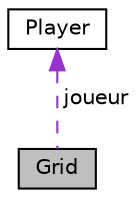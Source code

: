digraph "Grid"
{
 // LATEX_PDF_SIZE
  edge [fontname="Helvetica",fontsize="10",labelfontname="Helvetica",labelfontsize="10"];
  node [fontname="Helvetica",fontsize="10",shape=record];
  Node1 [label="Grid",height=0.2,width=0.4,color="black", fillcolor="grey75", style="filled", fontcolor="black",tooltip="Cette structure contient les informations concernant la grille du jeu et son contenu."];
  Node2 -> Node1 [dir="back",color="darkorchid3",fontsize="10",style="dashed",label=" joueur" ,fontname="Helvetica"];
  Node2 [label="Player",height=0.2,width=0.4,color="black", fillcolor="white", style="filled",URL="$structPlayer.html",tooltip="Cette structure contient les differentes positions du joueur dans le repere."];
}
